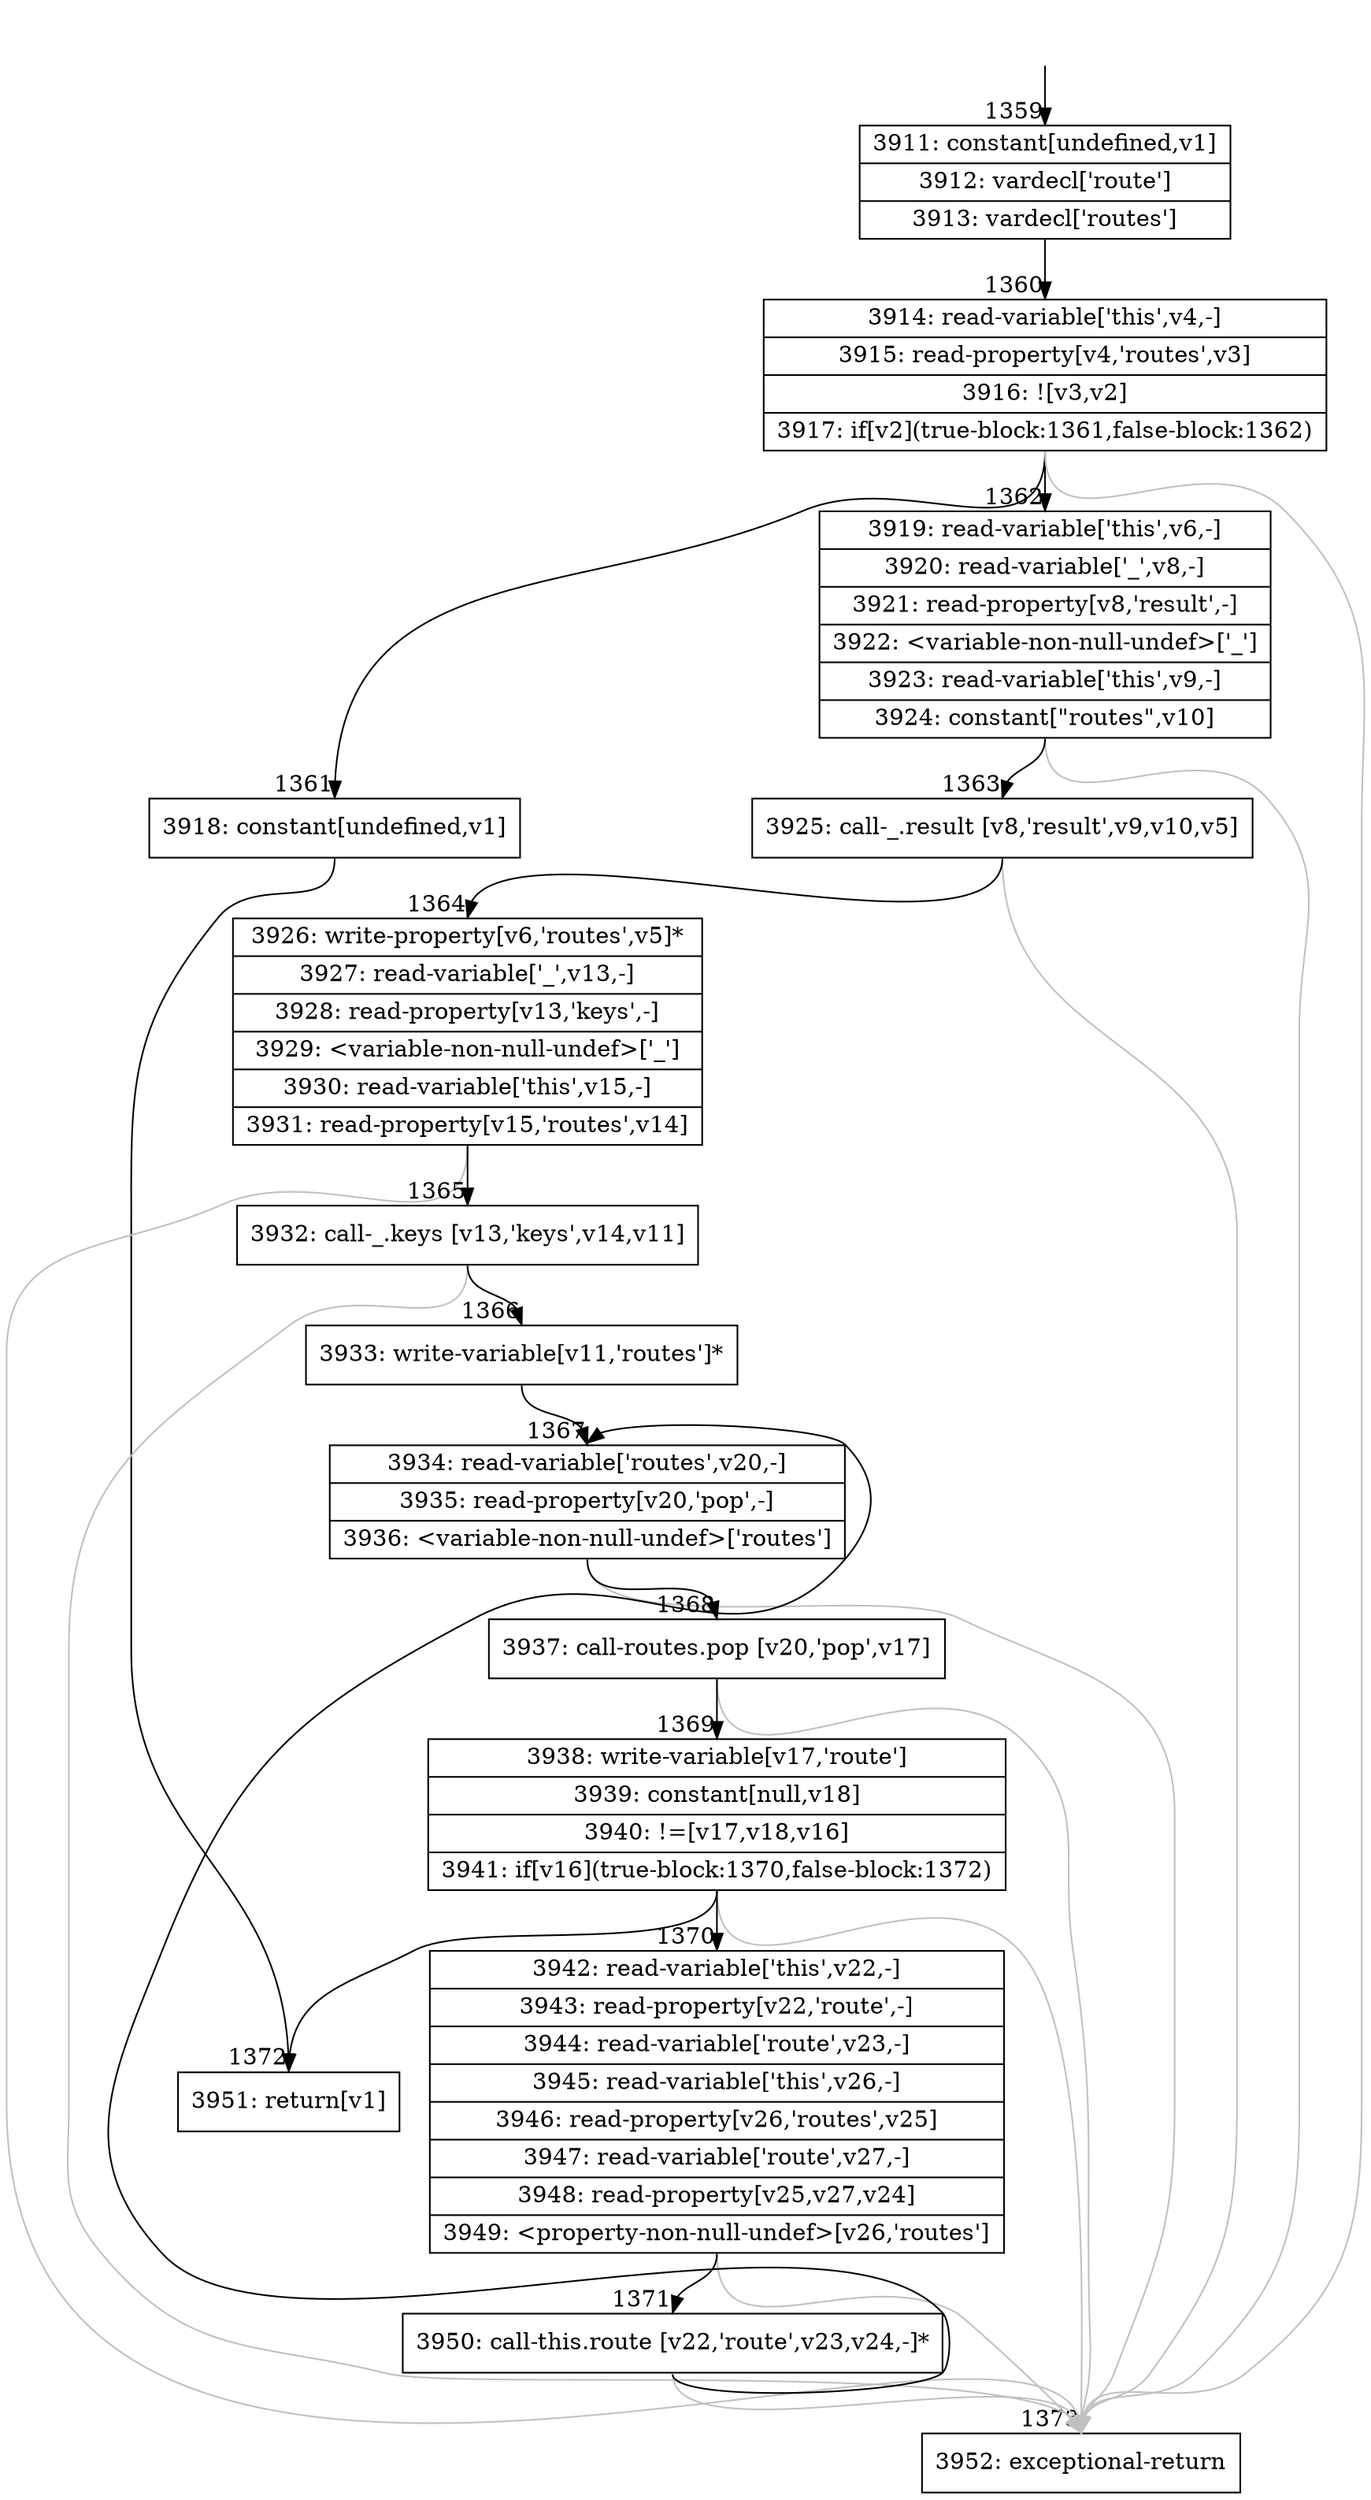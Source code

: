 digraph {
rankdir="TD"
BB_entry100[shape=none,label=""];
BB_entry100 -> BB1359 [tailport=s, headport=n, headlabel="    1359"]
BB1359 [shape=record label="{3911: constant[undefined,v1]|3912: vardecl['route']|3913: vardecl['routes']}" ] 
BB1359 -> BB1360 [tailport=s, headport=n, headlabel="      1360"]
BB1360 [shape=record label="{3914: read-variable['this',v4,-]|3915: read-property[v4,'routes',v3]|3916: ![v3,v2]|3917: if[v2](true-block:1361,false-block:1362)}" ] 
BB1360 -> BB1361 [tailport=s, headport=n, headlabel="      1361"]
BB1360 -> BB1362 [tailport=s, headport=n, headlabel="      1362"]
BB1360 -> BB1373 [tailport=s, headport=n, color=gray, headlabel="      1373"]
BB1361 [shape=record label="{3918: constant[undefined,v1]}" ] 
BB1361 -> BB1372 [tailport=s, headport=n, headlabel="      1372"]
BB1362 [shape=record label="{3919: read-variable['this',v6,-]|3920: read-variable['_',v8,-]|3921: read-property[v8,'result',-]|3922: \<variable-non-null-undef\>['_']|3923: read-variable['this',v9,-]|3924: constant[\"routes\",v10]}" ] 
BB1362 -> BB1363 [tailport=s, headport=n, headlabel="      1363"]
BB1362 -> BB1373 [tailport=s, headport=n, color=gray]
BB1363 [shape=record label="{3925: call-_.result [v8,'result',v9,v10,v5]}" ] 
BB1363 -> BB1364 [tailport=s, headport=n, headlabel="      1364"]
BB1363 -> BB1373 [tailport=s, headport=n, color=gray]
BB1364 [shape=record label="{3926: write-property[v6,'routes',v5]*|3927: read-variable['_',v13,-]|3928: read-property[v13,'keys',-]|3929: \<variable-non-null-undef\>['_']|3930: read-variable['this',v15,-]|3931: read-property[v15,'routes',v14]}" ] 
BB1364 -> BB1365 [tailport=s, headport=n, headlabel="      1365"]
BB1364 -> BB1373 [tailport=s, headport=n, color=gray]
BB1365 [shape=record label="{3932: call-_.keys [v13,'keys',v14,v11]}" ] 
BB1365 -> BB1366 [tailport=s, headport=n, headlabel="      1366"]
BB1365 -> BB1373 [tailport=s, headport=n, color=gray]
BB1366 [shape=record label="{3933: write-variable[v11,'routes']*}" ] 
BB1366 -> BB1367 [tailport=s, headport=n, headlabel="      1367"]
BB1367 [shape=record label="{3934: read-variable['routes',v20,-]|3935: read-property[v20,'pop',-]|3936: \<variable-non-null-undef\>['routes']}" ] 
BB1367 -> BB1368 [tailport=s, headport=n, headlabel="      1368"]
BB1367 -> BB1373 [tailport=s, headport=n, color=gray]
BB1368 [shape=record label="{3937: call-routes.pop [v20,'pop',v17]}" ] 
BB1368 -> BB1369 [tailport=s, headport=n, headlabel="      1369"]
BB1368 -> BB1373 [tailport=s, headport=n, color=gray]
BB1369 [shape=record label="{3938: write-variable[v17,'route']|3939: constant[null,v18]|3940: !=[v17,v18,v16]|3941: if[v16](true-block:1370,false-block:1372)}" ] 
BB1369 -> BB1370 [tailport=s, headport=n, headlabel="      1370"]
BB1369 -> BB1372 [tailport=s, headport=n]
BB1369 -> BB1373 [tailport=s, headport=n, color=gray]
BB1370 [shape=record label="{3942: read-variable['this',v22,-]|3943: read-property[v22,'route',-]|3944: read-variable['route',v23,-]|3945: read-variable['this',v26,-]|3946: read-property[v26,'routes',v25]|3947: read-variable['route',v27,-]|3948: read-property[v25,v27,v24]|3949: \<property-non-null-undef\>[v26,'routes']}" ] 
BB1370 -> BB1371 [tailport=s, headport=n, headlabel="      1371"]
BB1370 -> BB1373 [tailport=s, headport=n, color=gray]
BB1371 [shape=record label="{3950: call-this.route [v22,'route',v23,v24,-]*}" ] 
BB1371 -> BB1367 [tailport=s, headport=n]
BB1371 -> BB1373 [tailport=s, headport=n, color=gray]
BB1372 [shape=record label="{3951: return[v1]}" ] 
BB1373 [shape=record label="{3952: exceptional-return}" ] 
//#$~ 1280
}
